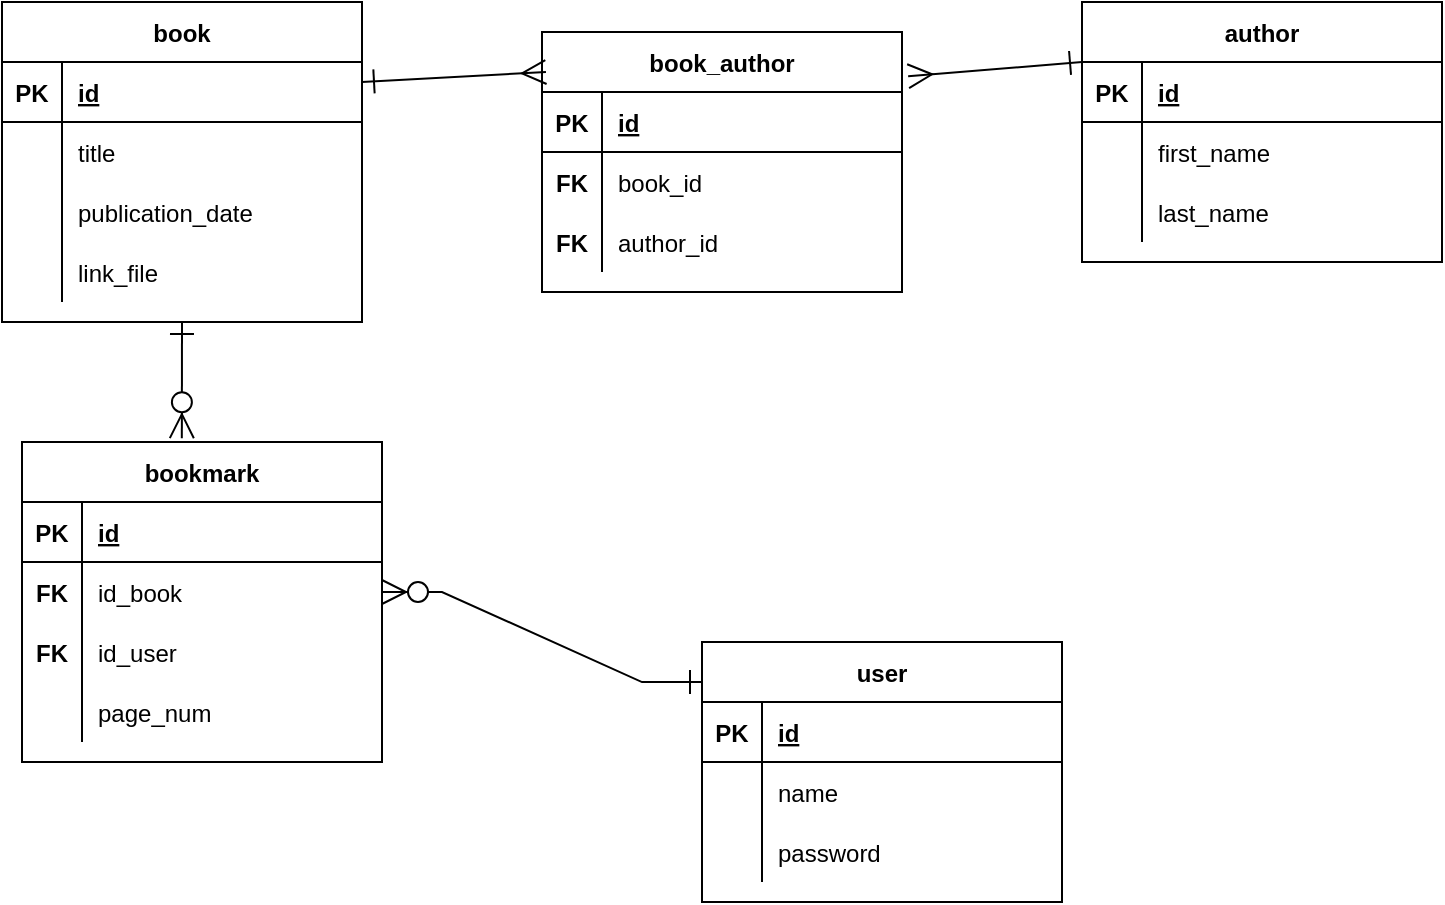 <mxfile version="20.3.1" type="device"><diagram id="f6eVHah6kN5gm7BBBzF4" name="Страница 1"><mxGraphModel dx="891" dy="1367" grid="1" gridSize="10" guides="1" tooltips="1" connect="1" arrows="1" fold="1" page="1" pageScale="1" pageWidth="827" pageHeight="1169" math="0" shadow="0"><root><mxCell id="0"/><mxCell id="1" parent="0"/><mxCell id="0Maw6ZVSs7jeCRzNcr4M-1" value="book" style="shape=table;startSize=30;container=1;collapsible=1;childLayout=tableLayout;fixedRows=1;rowLines=0;fontStyle=1;align=center;resizeLast=1;" parent="1" vertex="1"><mxGeometry x="70" y="110" width="180" height="160" as="geometry"/></mxCell><mxCell id="0Maw6ZVSs7jeCRzNcr4M-2" value="" style="shape=tableRow;horizontal=0;startSize=0;swimlaneHead=0;swimlaneBody=0;fillColor=none;collapsible=0;dropTarget=0;points=[[0,0.5],[1,0.5]];portConstraint=eastwest;top=0;left=0;right=0;bottom=1;" parent="0Maw6ZVSs7jeCRzNcr4M-1" vertex="1"><mxGeometry y="30" width="180" height="30" as="geometry"/></mxCell><mxCell id="0Maw6ZVSs7jeCRzNcr4M-3" value="PK" style="shape=partialRectangle;connectable=0;fillColor=none;top=0;left=0;bottom=0;right=0;fontStyle=1;overflow=hidden;" parent="0Maw6ZVSs7jeCRzNcr4M-2" vertex="1"><mxGeometry width="30" height="30" as="geometry"><mxRectangle width="30" height="30" as="alternateBounds"/></mxGeometry></mxCell><mxCell id="0Maw6ZVSs7jeCRzNcr4M-4" value="id" style="shape=partialRectangle;connectable=0;fillColor=none;top=0;left=0;bottom=0;right=0;align=left;spacingLeft=6;fontStyle=5;overflow=hidden;" parent="0Maw6ZVSs7jeCRzNcr4M-2" vertex="1"><mxGeometry x="30" width="150" height="30" as="geometry"><mxRectangle width="150" height="30" as="alternateBounds"/></mxGeometry></mxCell><mxCell id="0Maw6ZVSs7jeCRzNcr4M-5" value="" style="shape=tableRow;horizontal=0;startSize=0;swimlaneHead=0;swimlaneBody=0;fillColor=none;collapsible=0;dropTarget=0;points=[[0,0.5],[1,0.5]];portConstraint=eastwest;top=0;left=0;right=0;bottom=0;" parent="0Maw6ZVSs7jeCRzNcr4M-1" vertex="1"><mxGeometry y="60" width="180" height="30" as="geometry"/></mxCell><mxCell id="0Maw6ZVSs7jeCRzNcr4M-6" value="" style="shape=partialRectangle;connectable=0;fillColor=none;top=0;left=0;bottom=0;right=0;editable=1;overflow=hidden;" parent="0Maw6ZVSs7jeCRzNcr4M-5" vertex="1"><mxGeometry width="30" height="30" as="geometry"><mxRectangle width="30" height="30" as="alternateBounds"/></mxGeometry></mxCell><mxCell id="0Maw6ZVSs7jeCRzNcr4M-7" value="title" style="shape=partialRectangle;connectable=0;fillColor=none;top=0;left=0;bottom=0;right=0;align=left;spacingLeft=6;overflow=hidden;" parent="0Maw6ZVSs7jeCRzNcr4M-5" vertex="1"><mxGeometry x="30" width="150" height="30" as="geometry"><mxRectangle width="150" height="30" as="alternateBounds"/></mxGeometry></mxCell><mxCell id="0Maw6ZVSs7jeCRzNcr4M-8" value="" style="shape=tableRow;horizontal=0;startSize=0;swimlaneHead=0;swimlaneBody=0;fillColor=none;collapsible=0;dropTarget=0;points=[[0,0.5],[1,0.5]];portConstraint=eastwest;top=0;left=0;right=0;bottom=0;" parent="0Maw6ZVSs7jeCRzNcr4M-1" vertex="1"><mxGeometry y="90" width="180" height="30" as="geometry"/></mxCell><mxCell id="0Maw6ZVSs7jeCRzNcr4M-9" value="" style="shape=partialRectangle;connectable=0;fillColor=none;top=0;left=0;bottom=0;right=0;editable=1;overflow=hidden;" parent="0Maw6ZVSs7jeCRzNcr4M-8" vertex="1"><mxGeometry width="30" height="30" as="geometry"><mxRectangle width="30" height="30" as="alternateBounds"/></mxGeometry></mxCell><mxCell id="0Maw6ZVSs7jeCRzNcr4M-10" value="publication_date" style="shape=partialRectangle;connectable=0;fillColor=none;top=0;left=0;bottom=0;right=0;align=left;spacingLeft=6;overflow=hidden;" parent="0Maw6ZVSs7jeCRzNcr4M-8" vertex="1"><mxGeometry x="30" width="150" height="30" as="geometry"><mxRectangle width="150" height="30" as="alternateBounds"/></mxGeometry></mxCell><mxCell id="omuxRbO7A932JTJhtMCh-1" value="" style="shape=tableRow;horizontal=0;startSize=0;swimlaneHead=0;swimlaneBody=0;fillColor=none;collapsible=0;dropTarget=0;points=[[0,0.5],[1,0.5]];portConstraint=eastwest;top=0;left=0;right=0;bottom=0;" parent="0Maw6ZVSs7jeCRzNcr4M-1" vertex="1"><mxGeometry y="120" width="180" height="30" as="geometry"/></mxCell><mxCell id="omuxRbO7A932JTJhtMCh-2" value="" style="shape=partialRectangle;connectable=0;fillColor=none;top=0;left=0;bottom=0;right=0;editable=1;overflow=hidden;" parent="omuxRbO7A932JTJhtMCh-1" vertex="1"><mxGeometry width="30" height="30" as="geometry"><mxRectangle width="30" height="30" as="alternateBounds"/></mxGeometry></mxCell><mxCell id="omuxRbO7A932JTJhtMCh-3" value="link_file" style="shape=partialRectangle;connectable=0;fillColor=none;top=0;left=0;bottom=0;right=0;align=left;spacingLeft=6;overflow=hidden;" parent="omuxRbO7A932JTJhtMCh-1" vertex="1"><mxGeometry x="30" width="150" height="30" as="geometry"><mxRectangle width="150" height="30" as="alternateBounds"/></mxGeometry></mxCell><mxCell id="0Maw6ZVSs7jeCRzNcr4M-15" value="author" style="shape=table;startSize=30;container=1;collapsible=1;childLayout=tableLayout;fixedRows=1;rowLines=0;fontStyle=1;align=center;resizeLast=1;" parent="1" vertex="1"><mxGeometry x="610" y="110" width="180" height="130" as="geometry"/></mxCell><mxCell id="0Maw6ZVSs7jeCRzNcr4M-16" value="" style="shape=tableRow;horizontal=0;startSize=0;swimlaneHead=0;swimlaneBody=0;fillColor=none;collapsible=0;dropTarget=0;points=[[0,0.5],[1,0.5]];portConstraint=eastwest;top=0;left=0;right=0;bottom=1;" parent="0Maw6ZVSs7jeCRzNcr4M-15" vertex="1"><mxGeometry y="30" width="180" height="30" as="geometry"/></mxCell><mxCell id="0Maw6ZVSs7jeCRzNcr4M-17" value="PK" style="shape=partialRectangle;connectable=0;fillColor=none;top=0;left=0;bottom=0;right=0;fontStyle=1;overflow=hidden;" parent="0Maw6ZVSs7jeCRzNcr4M-16" vertex="1"><mxGeometry width="30" height="30" as="geometry"><mxRectangle width="30" height="30" as="alternateBounds"/></mxGeometry></mxCell><mxCell id="0Maw6ZVSs7jeCRzNcr4M-18" value="id" style="shape=partialRectangle;connectable=0;fillColor=none;top=0;left=0;bottom=0;right=0;align=left;spacingLeft=6;fontStyle=5;overflow=hidden;" parent="0Maw6ZVSs7jeCRzNcr4M-16" vertex="1"><mxGeometry x="30" width="150" height="30" as="geometry"><mxRectangle width="150" height="30" as="alternateBounds"/></mxGeometry></mxCell><mxCell id="0Maw6ZVSs7jeCRzNcr4M-19" value="" style="shape=tableRow;horizontal=0;startSize=0;swimlaneHead=0;swimlaneBody=0;fillColor=none;collapsible=0;dropTarget=0;points=[[0,0.5],[1,0.5]];portConstraint=eastwest;top=0;left=0;right=0;bottom=0;" parent="0Maw6ZVSs7jeCRzNcr4M-15" vertex="1"><mxGeometry y="60" width="180" height="30" as="geometry"/></mxCell><mxCell id="0Maw6ZVSs7jeCRzNcr4M-20" value="" style="shape=partialRectangle;connectable=0;fillColor=none;top=0;left=0;bottom=0;right=0;editable=1;overflow=hidden;" parent="0Maw6ZVSs7jeCRzNcr4M-19" vertex="1"><mxGeometry width="30" height="30" as="geometry"><mxRectangle width="30" height="30" as="alternateBounds"/></mxGeometry></mxCell><mxCell id="0Maw6ZVSs7jeCRzNcr4M-21" value="first_name" style="shape=partialRectangle;connectable=0;fillColor=none;top=0;left=0;bottom=0;right=0;align=left;spacingLeft=6;overflow=hidden;" parent="0Maw6ZVSs7jeCRzNcr4M-19" vertex="1"><mxGeometry x="30" width="150" height="30" as="geometry"><mxRectangle width="150" height="30" as="alternateBounds"/></mxGeometry></mxCell><mxCell id="0Maw6ZVSs7jeCRzNcr4M-22" value="" style="shape=tableRow;horizontal=0;startSize=0;swimlaneHead=0;swimlaneBody=0;fillColor=none;collapsible=0;dropTarget=0;points=[[0,0.5],[1,0.5]];portConstraint=eastwest;top=0;left=0;right=0;bottom=0;" parent="0Maw6ZVSs7jeCRzNcr4M-15" vertex="1"><mxGeometry y="90" width="180" height="30" as="geometry"/></mxCell><mxCell id="0Maw6ZVSs7jeCRzNcr4M-23" value="" style="shape=partialRectangle;connectable=0;fillColor=none;top=0;left=0;bottom=0;right=0;editable=1;overflow=hidden;" parent="0Maw6ZVSs7jeCRzNcr4M-22" vertex="1"><mxGeometry width="30" height="30" as="geometry"><mxRectangle width="30" height="30" as="alternateBounds"/></mxGeometry></mxCell><mxCell id="0Maw6ZVSs7jeCRzNcr4M-24" value="last_name" style="shape=partialRectangle;connectable=0;fillColor=none;top=0;left=0;bottom=0;right=0;align=left;spacingLeft=6;overflow=hidden;" parent="0Maw6ZVSs7jeCRzNcr4M-22" vertex="1"><mxGeometry x="30" width="150" height="30" as="geometry"><mxRectangle width="150" height="30" as="alternateBounds"/></mxGeometry></mxCell><mxCell id="0Maw6ZVSs7jeCRzNcr4M-28" value="book_author" style="shape=table;startSize=30;container=1;collapsible=1;childLayout=tableLayout;fixedRows=1;rowLines=0;fontStyle=1;align=center;resizeLast=1;" parent="1" vertex="1"><mxGeometry x="340" y="125" width="180" height="130" as="geometry"/></mxCell><mxCell id="QdToGNiE-8vgZMC2lAno-8" value="" style="shape=tableRow;horizontal=0;startSize=0;swimlaneHead=0;swimlaneBody=0;fillColor=none;collapsible=0;dropTarget=0;points=[[0,0.5],[1,0.5]];portConstraint=eastwest;top=0;left=0;right=0;bottom=1;strokeColor=default;strokeWidth=1;" parent="0Maw6ZVSs7jeCRzNcr4M-28" vertex="1"><mxGeometry y="30" width="180" height="30" as="geometry"/></mxCell><mxCell id="QdToGNiE-8vgZMC2lAno-9" value="PK" style="shape=partialRectangle;connectable=0;fillColor=none;top=0;left=0;bottom=0;right=0;fontStyle=1;overflow=hidden;strokeColor=default;strokeWidth=1;" parent="QdToGNiE-8vgZMC2lAno-8" vertex="1"><mxGeometry width="30" height="30" as="geometry"><mxRectangle width="30" height="30" as="alternateBounds"/></mxGeometry></mxCell><mxCell id="QdToGNiE-8vgZMC2lAno-10" value="id" style="shape=partialRectangle;connectable=0;fillColor=none;top=0;left=0;bottom=0;right=0;align=left;spacingLeft=6;fontStyle=5;overflow=hidden;strokeColor=default;strokeWidth=1;" parent="QdToGNiE-8vgZMC2lAno-8" vertex="1"><mxGeometry x="30" width="150" height="30" as="geometry"><mxRectangle width="150" height="30" as="alternateBounds"/></mxGeometry></mxCell><mxCell id="0Maw6ZVSs7jeCRzNcr4M-32" value="" style="shape=tableRow;horizontal=0;startSize=0;swimlaneHead=0;swimlaneBody=0;fillColor=none;collapsible=0;dropTarget=0;points=[[0,0.5],[1,0.5]];portConstraint=eastwest;top=0;left=0;right=0;bottom=0;" parent="0Maw6ZVSs7jeCRzNcr4M-28" vertex="1"><mxGeometry y="60" width="180" height="30" as="geometry"/></mxCell><mxCell id="0Maw6ZVSs7jeCRzNcr4M-33" value="FK" style="shape=partialRectangle;connectable=0;fillColor=none;top=0;left=0;bottom=0;right=0;editable=1;overflow=hidden;fontStyle=1" parent="0Maw6ZVSs7jeCRzNcr4M-32" vertex="1"><mxGeometry width="30" height="30" as="geometry"><mxRectangle width="30" height="30" as="alternateBounds"/></mxGeometry></mxCell><mxCell id="0Maw6ZVSs7jeCRzNcr4M-34" value="book_id" style="shape=partialRectangle;connectable=0;fillColor=none;top=0;left=0;bottom=0;right=0;align=left;spacingLeft=6;overflow=hidden;" parent="0Maw6ZVSs7jeCRzNcr4M-32" vertex="1"><mxGeometry x="30" width="150" height="30" as="geometry"><mxRectangle width="150" height="30" as="alternateBounds"/></mxGeometry></mxCell><mxCell id="0Maw6ZVSs7jeCRzNcr4M-35" value="" style="shape=tableRow;horizontal=0;startSize=0;swimlaneHead=0;swimlaneBody=0;fillColor=none;collapsible=0;dropTarget=0;points=[[0,0.5],[1,0.5]];portConstraint=eastwest;top=0;left=0;right=0;bottom=0;" parent="0Maw6ZVSs7jeCRzNcr4M-28" vertex="1"><mxGeometry y="90" width="180" height="30" as="geometry"/></mxCell><mxCell id="0Maw6ZVSs7jeCRzNcr4M-36" value="FK" style="shape=partialRectangle;connectable=0;fillColor=none;top=0;left=0;bottom=0;right=0;editable=1;overflow=hidden;fontStyle=1" parent="0Maw6ZVSs7jeCRzNcr4M-35" vertex="1"><mxGeometry width="30" height="30" as="geometry"><mxRectangle width="30" height="30" as="alternateBounds"/></mxGeometry></mxCell><mxCell id="0Maw6ZVSs7jeCRzNcr4M-37" value="author_id" style="shape=partialRectangle;connectable=0;fillColor=none;top=0;left=0;bottom=0;right=0;align=left;spacingLeft=6;overflow=hidden;" parent="0Maw6ZVSs7jeCRzNcr4M-35" vertex="1"><mxGeometry x="30" width="150" height="30" as="geometry"><mxRectangle width="150" height="30" as="alternateBounds"/></mxGeometry></mxCell><mxCell id="0Maw6ZVSs7jeCRzNcr4M-41" value="" style="fontSize=12;html=1;endArrow=ERmany;rounded=0;entryX=0.011;entryY=0.154;entryDx=0;entryDy=0;startArrow=ERone;startFill=0;entryPerimeter=0;strokeWidth=1;jumpSize=6;startSize=10;endSize=10;" parent="1" target="0Maw6ZVSs7jeCRzNcr4M-28" edge="1"><mxGeometry width="100" height="100" relative="1" as="geometry"><mxPoint x="250" y="150" as="sourcePoint"/><mxPoint x="340" y="160" as="targetPoint"/><Array as="points"/></mxGeometry></mxCell><mxCell id="0Maw6ZVSs7jeCRzNcr4M-43" value="" style="fontSize=12;html=1;endArrow=ERmany;rounded=0;entryX=1.017;entryY=0.17;entryDx=0;entryDy=0;startArrow=ERone;startFill=0;entryPerimeter=0;strokeWidth=1;jumpSize=6;startSize=10;endSize=10;exitX=0;exitY=0;exitDx=0;exitDy=0;exitPerimeter=0;" parent="1" source="0Maw6ZVSs7jeCRzNcr4M-16" target="0Maw6ZVSs7jeCRzNcr4M-28" edge="1"><mxGeometry width="100" height="100" relative="1" as="geometry"><mxPoint x="580" y="160" as="sourcePoint"/><mxPoint x="672.34" y="162.24" as="targetPoint"/><Array as="points"/></mxGeometry></mxCell><mxCell id="WzvmOV-M-u6BkXuzFpNi-1" value="user" style="shape=table;startSize=30;container=1;collapsible=1;childLayout=tableLayout;fixedRows=1;rowLines=0;fontStyle=1;align=center;resizeLast=1;" parent="1" vertex="1"><mxGeometry x="420" y="430" width="180" height="130" as="geometry"/></mxCell><mxCell id="WzvmOV-M-u6BkXuzFpNi-2" value="" style="shape=tableRow;horizontal=0;startSize=0;swimlaneHead=0;swimlaneBody=0;fillColor=none;collapsible=0;dropTarget=0;points=[[0,0.5],[1,0.5]];portConstraint=eastwest;top=0;left=0;right=0;bottom=1;" parent="WzvmOV-M-u6BkXuzFpNi-1" vertex="1"><mxGeometry y="30" width="180" height="30" as="geometry"/></mxCell><mxCell id="WzvmOV-M-u6BkXuzFpNi-3" value="PK" style="shape=partialRectangle;connectable=0;fillColor=none;top=0;left=0;bottom=0;right=0;fontStyle=1;overflow=hidden;" parent="WzvmOV-M-u6BkXuzFpNi-2" vertex="1"><mxGeometry width="30" height="30" as="geometry"><mxRectangle width="30" height="30" as="alternateBounds"/></mxGeometry></mxCell><mxCell id="WzvmOV-M-u6BkXuzFpNi-4" value="id" style="shape=partialRectangle;connectable=0;fillColor=none;top=0;left=0;bottom=0;right=0;align=left;spacingLeft=6;fontStyle=5;overflow=hidden;" parent="WzvmOV-M-u6BkXuzFpNi-2" vertex="1"><mxGeometry x="30" width="150" height="30" as="geometry"><mxRectangle width="150" height="30" as="alternateBounds"/></mxGeometry></mxCell><mxCell id="WzvmOV-M-u6BkXuzFpNi-5" value="" style="shape=tableRow;horizontal=0;startSize=0;swimlaneHead=0;swimlaneBody=0;fillColor=none;collapsible=0;dropTarget=0;points=[[0,0.5],[1,0.5]];portConstraint=eastwest;top=0;left=0;right=0;bottom=0;" parent="WzvmOV-M-u6BkXuzFpNi-1" vertex="1"><mxGeometry y="60" width="180" height="30" as="geometry"/></mxCell><mxCell id="WzvmOV-M-u6BkXuzFpNi-6" value="" style="shape=partialRectangle;connectable=0;fillColor=none;top=0;left=0;bottom=0;right=0;editable=1;overflow=hidden;" parent="WzvmOV-M-u6BkXuzFpNi-5" vertex="1"><mxGeometry width="30" height="30" as="geometry"><mxRectangle width="30" height="30" as="alternateBounds"/></mxGeometry></mxCell><mxCell id="WzvmOV-M-u6BkXuzFpNi-7" value="name" style="shape=partialRectangle;connectable=0;fillColor=none;top=0;left=0;bottom=0;right=0;align=left;spacingLeft=6;overflow=hidden;" parent="WzvmOV-M-u6BkXuzFpNi-5" vertex="1"><mxGeometry x="30" width="150" height="30" as="geometry"><mxRectangle width="150" height="30" as="alternateBounds"/></mxGeometry></mxCell><mxCell id="WzvmOV-M-u6BkXuzFpNi-8" value="" style="shape=tableRow;horizontal=0;startSize=0;swimlaneHead=0;swimlaneBody=0;fillColor=none;collapsible=0;dropTarget=0;points=[[0,0.5],[1,0.5]];portConstraint=eastwest;top=0;left=0;right=0;bottom=0;" parent="WzvmOV-M-u6BkXuzFpNi-1" vertex="1"><mxGeometry y="90" width="180" height="30" as="geometry"/></mxCell><mxCell id="WzvmOV-M-u6BkXuzFpNi-9" value="" style="shape=partialRectangle;connectable=0;fillColor=none;top=0;left=0;bottom=0;right=0;editable=1;overflow=hidden;" parent="WzvmOV-M-u6BkXuzFpNi-8" vertex="1"><mxGeometry width="30" height="30" as="geometry"><mxRectangle width="30" height="30" as="alternateBounds"/></mxGeometry></mxCell><mxCell id="WzvmOV-M-u6BkXuzFpNi-10" value="password" style="shape=partialRectangle;connectable=0;fillColor=none;top=0;left=0;bottom=0;right=0;align=left;spacingLeft=6;overflow=hidden;" parent="WzvmOV-M-u6BkXuzFpNi-8" vertex="1"><mxGeometry x="30" width="150" height="30" as="geometry"><mxRectangle width="150" height="30" as="alternateBounds"/></mxGeometry></mxCell><mxCell id="WzvmOV-M-u6BkXuzFpNi-14" value="bookmark" style="shape=table;startSize=30;container=1;collapsible=1;childLayout=tableLayout;fixedRows=1;rowLines=0;fontStyle=1;align=center;resizeLast=1;" parent="1" vertex="1"><mxGeometry x="80" y="330" width="180" height="160" as="geometry"/></mxCell><mxCell id="WzvmOV-M-u6BkXuzFpNi-15" value="" style="shape=tableRow;horizontal=0;startSize=0;swimlaneHead=0;swimlaneBody=0;fillColor=none;collapsible=0;dropTarget=0;points=[[0,0.5],[1,0.5]];portConstraint=eastwest;top=0;left=0;right=0;bottom=1;" parent="WzvmOV-M-u6BkXuzFpNi-14" vertex="1"><mxGeometry y="30" width="180" height="30" as="geometry"/></mxCell><mxCell id="WzvmOV-M-u6BkXuzFpNi-16" value="PK" style="shape=partialRectangle;connectable=0;fillColor=none;top=0;left=0;bottom=0;right=0;fontStyle=1;overflow=hidden;" parent="WzvmOV-M-u6BkXuzFpNi-15" vertex="1"><mxGeometry width="30" height="30" as="geometry"><mxRectangle width="30" height="30" as="alternateBounds"/></mxGeometry></mxCell><mxCell id="WzvmOV-M-u6BkXuzFpNi-17" value="id" style="shape=partialRectangle;connectable=0;fillColor=none;top=0;left=0;bottom=0;right=0;align=left;spacingLeft=6;fontStyle=5;overflow=hidden;" parent="WzvmOV-M-u6BkXuzFpNi-15" vertex="1"><mxGeometry x="30" width="150" height="30" as="geometry"><mxRectangle width="150" height="30" as="alternateBounds"/></mxGeometry></mxCell><mxCell id="WzvmOV-M-u6BkXuzFpNi-18" value="" style="shape=tableRow;horizontal=0;startSize=0;swimlaneHead=0;swimlaneBody=0;fillColor=none;collapsible=0;dropTarget=0;points=[[0,0.5],[1,0.5]];portConstraint=eastwest;top=0;left=0;right=0;bottom=0;" parent="WzvmOV-M-u6BkXuzFpNi-14" vertex="1"><mxGeometry y="60" width="180" height="30" as="geometry"/></mxCell><mxCell id="WzvmOV-M-u6BkXuzFpNi-19" value="FK" style="shape=partialRectangle;connectable=0;fillColor=none;top=0;left=0;bottom=0;right=0;editable=1;overflow=hidden;fontStyle=1" parent="WzvmOV-M-u6BkXuzFpNi-18" vertex="1"><mxGeometry width="30" height="30" as="geometry"><mxRectangle width="30" height="30" as="alternateBounds"/></mxGeometry></mxCell><mxCell id="WzvmOV-M-u6BkXuzFpNi-20" value="id_book" style="shape=partialRectangle;connectable=0;fillColor=none;top=0;left=0;bottom=0;right=0;align=left;spacingLeft=6;overflow=hidden;" parent="WzvmOV-M-u6BkXuzFpNi-18" vertex="1"><mxGeometry x="30" width="150" height="30" as="geometry"><mxRectangle width="150" height="30" as="alternateBounds"/></mxGeometry></mxCell><mxCell id="WzvmOV-M-u6BkXuzFpNi-21" value="" style="shape=tableRow;horizontal=0;startSize=0;swimlaneHead=0;swimlaneBody=0;fillColor=none;collapsible=0;dropTarget=0;points=[[0,0.5],[1,0.5]];portConstraint=eastwest;top=0;left=0;right=0;bottom=0;" parent="WzvmOV-M-u6BkXuzFpNi-14" vertex="1"><mxGeometry y="90" width="180" height="30" as="geometry"/></mxCell><mxCell id="WzvmOV-M-u6BkXuzFpNi-22" value="FK" style="shape=partialRectangle;connectable=0;fillColor=none;top=0;left=0;bottom=0;right=0;editable=1;overflow=hidden;fontStyle=1" parent="WzvmOV-M-u6BkXuzFpNi-21" vertex="1"><mxGeometry width="30" height="30" as="geometry"><mxRectangle width="30" height="30" as="alternateBounds"/></mxGeometry></mxCell><mxCell id="WzvmOV-M-u6BkXuzFpNi-23" value="id_user" style="shape=partialRectangle;connectable=0;fillColor=none;top=0;left=0;bottom=0;right=0;align=left;spacingLeft=6;overflow=hidden;" parent="WzvmOV-M-u6BkXuzFpNi-21" vertex="1"><mxGeometry x="30" width="150" height="30" as="geometry"><mxRectangle width="150" height="30" as="alternateBounds"/></mxGeometry></mxCell><mxCell id="5-bgaWBxPAEidwBfMpsm-1" value="" style="shape=tableRow;horizontal=0;startSize=0;swimlaneHead=0;swimlaneBody=0;fillColor=none;collapsible=0;dropTarget=0;points=[[0,0.5],[1,0.5]];portConstraint=eastwest;top=0;left=0;right=0;bottom=0;" parent="WzvmOV-M-u6BkXuzFpNi-14" vertex="1"><mxGeometry y="120" width="180" height="30" as="geometry"/></mxCell><mxCell id="5-bgaWBxPAEidwBfMpsm-2" value="" style="shape=partialRectangle;connectable=0;fillColor=none;top=0;left=0;bottom=0;right=0;editable=1;overflow=hidden;" parent="5-bgaWBxPAEidwBfMpsm-1" vertex="1"><mxGeometry width="30" height="30" as="geometry"><mxRectangle width="30" height="30" as="alternateBounds"/></mxGeometry></mxCell><mxCell id="5-bgaWBxPAEidwBfMpsm-3" value="page_num" style="shape=partialRectangle;connectable=0;fillColor=none;top=0;left=0;bottom=0;right=0;align=left;spacingLeft=6;overflow=hidden;" parent="5-bgaWBxPAEidwBfMpsm-1" vertex="1"><mxGeometry x="30" width="150" height="30" as="geometry"><mxRectangle width="150" height="30" as="alternateBounds"/></mxGeometry></mxCell><mxCell id="5-bgaWBxPAEidwBfMpsm-4" value="" style="edgeStyle=entityRelationEdgeStyle;fontSize=12;html=1;endArrow=ERzeroToMany;endFill=1;rounded=0;entryX=1;entryY=0.5;entryDx=0;entryDy=0;exitX=0;exitY=0.154;exitDx=0;exitDy=0;exitPerimeter=0;startArrow=ERone;startFill=0;endSize=10;startSize=10;" parent="1" source="WzvmOV-M-u6BkXuzFpNi-1" target="WzvmOV-M-u6BkXuzFpNi-18" edge="1"><mxGeometry width="100" height="100" relative="1" as="geometry"><mxPoint x="600" y="540" as="sourcePoint"/><mxPoint x="700" y="440" as="targetPoint"/></mxGeometry></mxCell><mxCell id="5-bgaWBxPAEidwBfMpsm-5" value="" style="fontSize=12;html=1;endArrow=ERzeroToMany;endFill=1;rounded=0;startSize=10;endSize=10;entryX=0.444;entryY=-0.012;entryDx=0;entryDy=0;startArrow=ERone;startFill=0;entryPerimeter=0;exitX=0.5;exitY=1;exitDx=0;exitDy=0;" parent="1" source="0Maw6ZVSs7jeCRzNcr4M-1" target="WzvmOV-M-u6BkXuzFpNi-14" edge="1"><mxGeometry width="100" height="100" relative="1" as="geometry"><mxPoint x="143" y="270" as="sourcePoint"/><mxPoint x="530" y="280" as="targetPoint"/></mxGeometry></mxCell></root></mxGraphModel></diagram></mxfile>